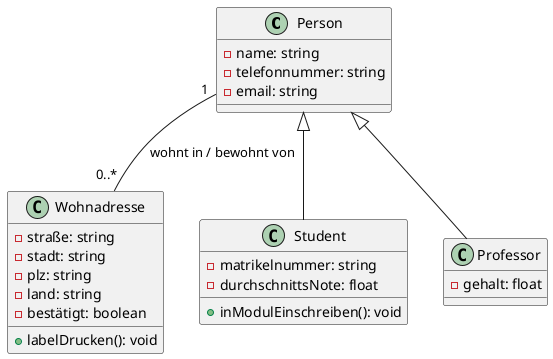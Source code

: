@startuml Klassendiagramm_Person
class Person {
  - name: string
  - telefonnummer: string
  - email: string
}

class Wohnadresse {
  - straße: string
  - stadt: string
  - plz: string
  - land: string
  - bestätigt: boolean
  + labelDrucken(): void
}

class Student {
  - matrikelnummer: string
  - durchschnittsNote: float
  + inModulEinschreiben(): void
}

class Professor {
  - gehalt: float
}

Person "1" -- "0..*" Wohnadresse : wohnt in / bewohnt von
Person <|-down- Student
Person <|-down- Professor

@enduml
